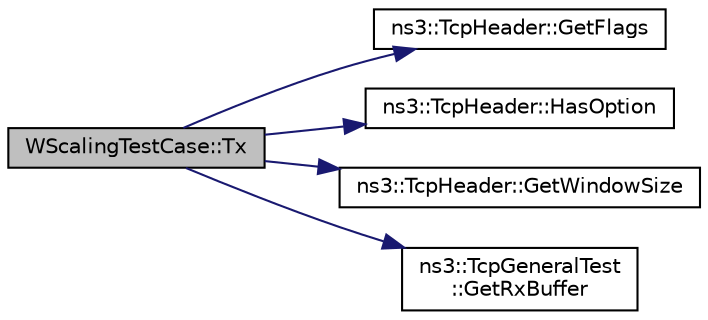 digraph "WScalingTestCase::Tx"
{
  edge [fontname="Helvetica",fontsize="10",labelfontname="Helvetica",labelfontsize="10"];
  node [fontname="Helvetica",fontsize="10",shape=record];
  rankdir="LR";
  Node1 [label="WScalingTestCase::Tx",height=0.2,width=0.4,color="black", fillcolor="grey75", style="filled", fontcolor="black"];
  Node1 -> Node2 [color="midnightblue",fontsize="10",style="solid"];
  Node2 [label="ns3::TcpHeader::GetFlags",height=0.2,width=0.4,color="black", fillcolor="white", style="filled",URL="$d0/d46/classns3_1_1TcpHeader.html#a0d04c5620ee147d4e01d56b9530e8db1",tooltip="Get the flags. "];
  Node1 -> Node3 [color="midnightblue",fontsize="10",style="solid"];
  Node3 [label="ns3::TcpHeader::HasOption",height=0.2,width=0.4,color="black", fillcolor="white", style="filled",URL="$d0/d46/classns3_1_1TcpHeader.html#aacc07bdab91925f1cddf9bcb1ae91d13",tooltip="Check if the header has the option specified. "];
  Node1 -> Node4 [color="midnightblue",fontsize="10",style="solid"];
  Node4 [label="ns3::TcpHeader::GetWindowSize",height=0.2,width=0.4,color="black", fillcolor="white", style="filled",URL="$d0/d46/classns3_1_1TcpHeader.html#aa6adcd54e5b13941acdf6328cecc9b29",tooltip="Get the window size. "];
  Node1 -> Node5 [color="midnightblue",fontsize="10",style="solid"];
  Node5 [label="ns3::TcpGeneralTest\l::GetRxBuffer",height=0.2,width=0.4,color="black", fillcolor="white", style="filled",URL="$d2/dfd/classns3_1_1TcpGeneralTest.html#a9e695c4490162fcfb837c9a8f4ec18d5",tooltip="Get the Rx buffer from selected socket. "];
}
